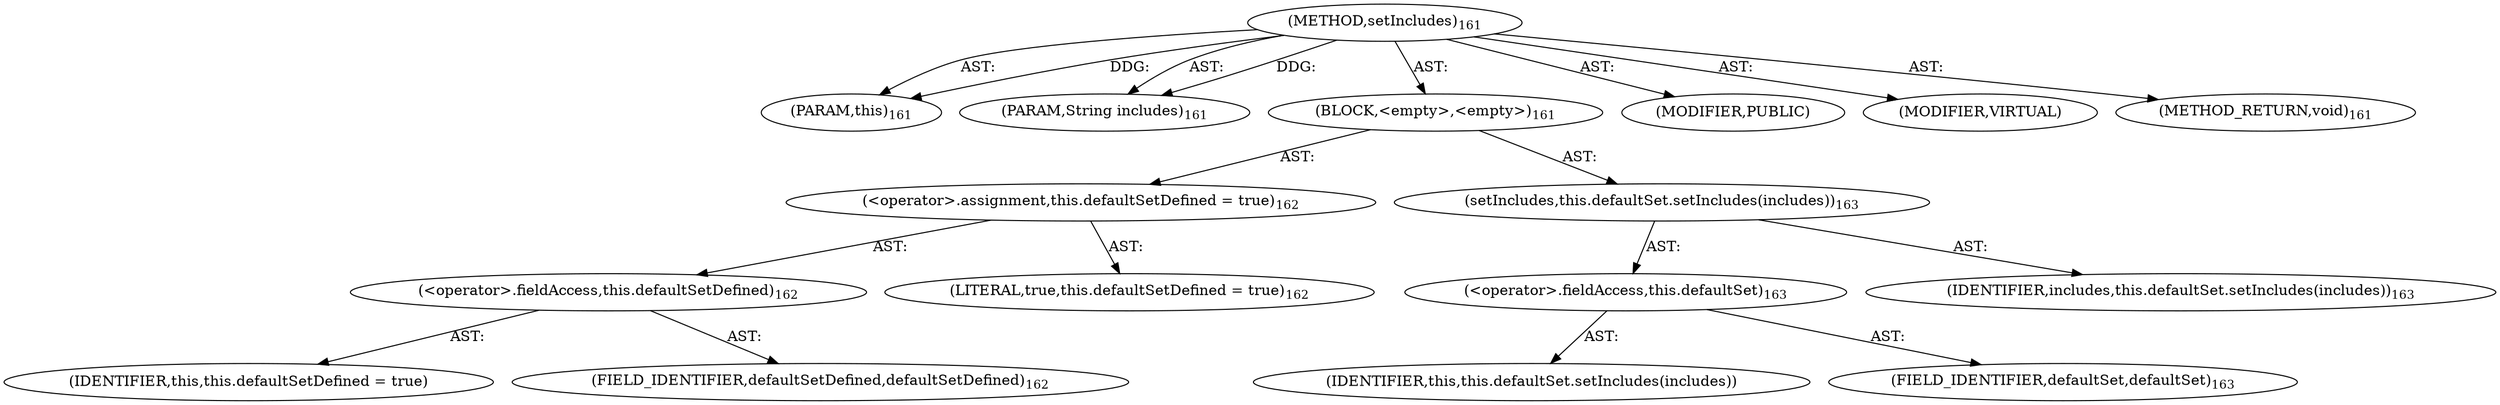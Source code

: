 digraph "setIncludes" {  
"111669149704" [label = <(METHOD,setIncludes)<SUB>161</SUB>> ]
"115964117010" [label = <(PARAM,this)<SUB>161</SUB>> ]
"115964117011" [label = <(PARAM,String includes)<SUB>161</SUB>> ]
"25769803784" [label = <(BLOCK,&lt;empty&gt;,&lt;empty&gt;)<SUB>161</SUB>> ]
"30064771110" [label = <(&lt;operator&gt;.assignment,this.defaultSetDefined = true)<SUB>162</SUB>> ]
"30064771111" [label = <(&lt;operator&gt;.fieldAccess,this.defaultSetDefined)<SUB>162</SUB>> ]
"68719476783" [label = <(IDENTIFIER,this,this.defaultSetDefined = true)> ]
"55834574861" [label = <(FIELD_IDENTIFIER,defaultSetDefined,defaultSetDefined)<SUB>162</SUB>> ]
"90194313225" [label = <(LITERAL,true,this.defaultSetDefined = true)<SUB>162</SUB>> ]
"30064771112" [label = <(setIncludes,this.defaultSet.setIncludes(includes))<SUB>163</SUB>> ]
"30064771113" [label = <(&lt;operator&gt;.fieldAccess,this.defaultSet)<SUB>163</SUB>> ]
"68719476784" [label = <(IDENTIFIER,this,this.defaultSet.setIncludes(includes))> ]
"55834574862" [label = <(FIELD_IDENTIFIER,defaultSet,defaultSet)<SUB>163</SUB>> ]
"68719476785" [label = <(IDENTIFIER,includes,this.defaultSet.setIncludes(includes))<SUB>163</SUB>> ]
"133143986195" [label = <(MODIFIER,PUBLIC)> ]
"133143986196" [label = <(MODIFIER,VIRTUAL)> ]
"128849018888" [label = <(METHOD_RETURN,void)<SUB>161</SUB>> ]
  "111669149704" -> "115964117010"  [ label = "AST: "] 
  "111669149704" -> "115964117011"  [ label = "AST: "] 
  "111669149704" -> "25769803784"  [ label = "AST: "] 
  "111669149704" -> "133143986195"  [ label = "AST: "] 
  "111669149704" -> "133143986196"  [ label = "AST: "] 
  "111669149704" -> "128849018888"  [ label = "AST: "] 
  "25769803784" -> "30064771110"  [ label = "AST: "] 
  "25769803784" -> "30064771112"  [ label = "AST: "] 
  "30064771110" -> "30064771111"  [ label = "AST: "] 
  "30064771110" -> "90194313225"  [ label = "AST: "] 
  "30064771111" -> "68719476783"  [ label = "AST: "] 
  "30064771111" -> "55834574861"  [ label = "AST: "] 
  "30064771112" -> "30064771113"  [ label = "AST: "] 
  "30064771112" -> "68719476785"  [ label = "AST: "] 
  "30064771113" -> "68719476784"  [ label = "AST: "] 
  "30064771113" -> "55834574862"  [ label = "AST: "] 
  "111669149704" -> "115964117010"  [ label = "DDG: "] 
  "111669149704" -> "115964117011"  [ label = "DDG: "] 
}
